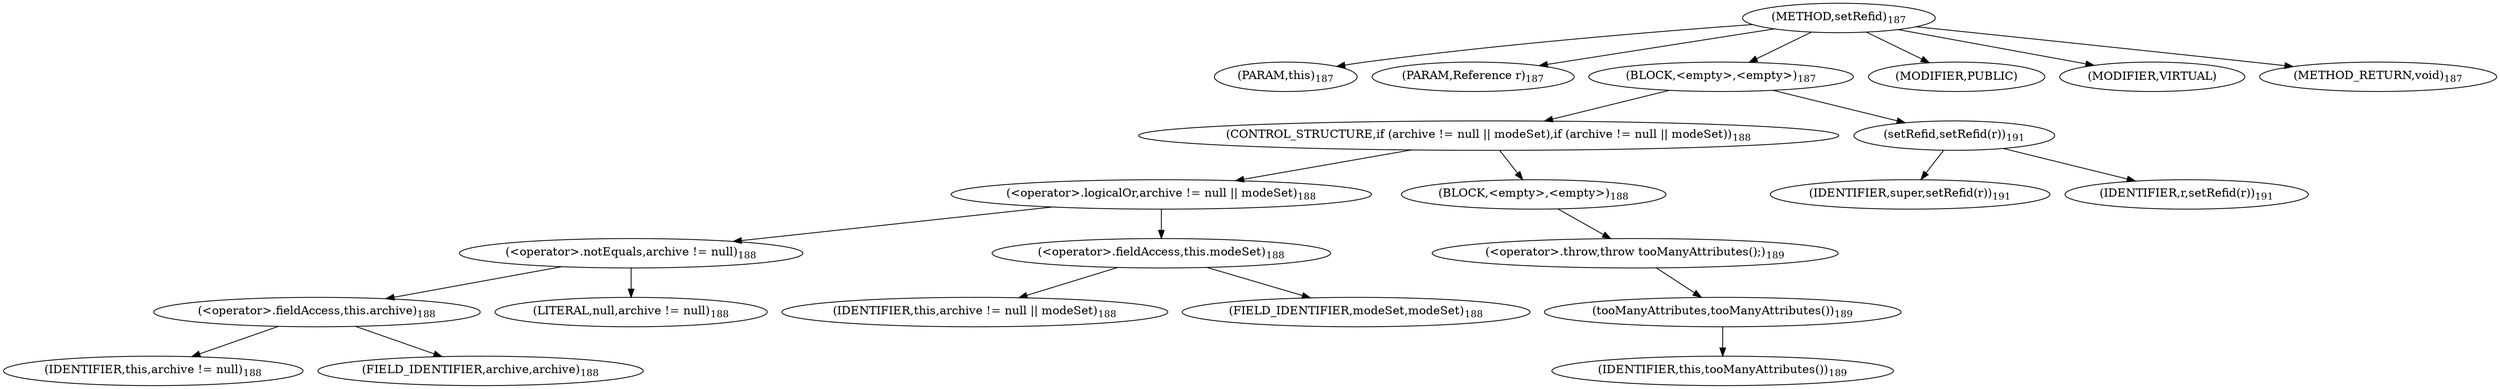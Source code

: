 digraph "setRefid" {  
"366" [label = <(METHOD,setRefid)<SUB>187</SUB>> ]
"40" [label = <(PARAM,this)<SUB>187</SUB>> ]
"367" [label = <(PARAM,Reference r)<SUB>187</SUB>> ]
"368" [label = <(BLOCK,&lt;empty&gt;,&lt;empty&gt;)<SUB>187</SUB>> ]
"369" [label = <(CONTROL_STRUCTURE,if (archive != null || modeSet),if (archive != null || modeSet))<SUB>188</SUB>> ]
"370" [label = <(&lt;operator&gt;.logicalOr,archive != null || modeSet)<SUB>188</SUB>> ]
"371" [label = <(&lt;operator&gt;.notEquals,archive != null)<SUB>188</SUB>> ]
"372" [label = <(&lt;operator&gt;.fieldAccess,this.archive)<SUB>188</SUB>> ]
"373" [label = <(IDENTIFIER,this,archive != null)<SUB>188</SUB>> ]
"374" [label = <(FIELD_IDENTIFIER,archive,archive)<SUB>188</SUB>> ]
"375" [label = <(LITERAL,null,archive != null)<SUB>188</SUB>> ]
"376" [label = <(&lt;operator&gt;.fieldAccess,this.modeSet)<SUB>188</SUB>> ]
"377" [label = <(IDENTIFIER,this,archive != null || modeSet)<SUB>188</SUB>> ]
"378" [label = <(FIELD_IDENTIFIER,modeSet,modeSet)<SUB>188</SUB>> ]
"379" [label = <(BLOCK,&lt;empty&gt;,&lt;empty&gt;)<SUB>188</SUB>> ]
"380" [label = <(&lt;operator&gt;.throw,throw tooManyAttributes();)<SUB>189</SUB>> ]
"381" [label = <(tooManyAttributes,tooManyAttributes())<SUB>189</SUB>> ]
"39" [label = <(IDENTIFIER,this,tooManyAttributes())<SUB>189</SUB>> ]
"382" [label = <(setRefid,setRefid(r))<SUB>191</SUB>> ]
"383" [label = <(IDENTIFIER,super,setRefid(r))<SUB>191</SUB>> ]
"384" [label = <(IDENTIFIER,r,setRefid(r))<SUB>191</SUB>> ]
"385" [label = <(MODIFIER,PUBLIC)> ]
"386" [label = <(MODIFIER,VIRTUAL)> ]
"387" [label = <(METHOD_RETURN,void)<SUB>187</SUB>> ]
  "366" -> "40" 
  "366" -> "367" 
  "366" -> "368" 
  "366" -> "385" 
  "366" -> "386" 
  "366" -> "387" 
  "368" -> "369" 
  "368" -> "382" 
  "369" -> "370" 
  "369" -> "379" 
  "370" -> "371" 
  "370" -> "376" 
  "371" -> "372" 
  "371" -> "375" 
  "372" -> "373" 
  "372" -> "374" 
  "376" -> "377" 
  "376" -> "378" 
  "379" -> "380" 
  "380" -> "381" 
  "381" -> "39" 
  "382" -> "383" 
  "382" -> "384" 
}
